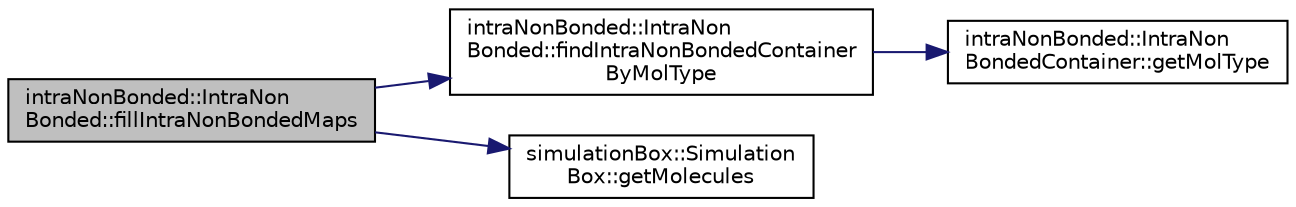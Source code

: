 digraph "intraNonBonded::IntraNonBonded::fillIntraNonBondedMaps"
{
 // LATEX_PDF_SIZE
  edge [fontname="Helvetica",fontsize="10",labelfontname="Helvetica",labelfontsize="10"];
  node [fontname="Helvetica",fontsize="10",shape=record];
  rankdir="LR";
  Node1 [label="intraNonBonded::IntraNon\lBonded::fillIntraNonBondedMaps",height=0.2,width=0.4,color="black", fillcolor="grey75", style="filled", fontcolor="black",tooltip="fill the _intraNonBondedMaps vector with IntraNonBondedMap objects"];
  Node1 -> Node2 [color="midnightblue",fontsize="10",style="solid",fontname="Helvetica"];
  Node2 [label="intraNonBonded::IntraNon\lBonded::findIntraNonBondedContainer\lByMolType",height=0.2,width=0.4,color="black", fillcolor="white", style="filled",URL="$classintraNonBonded_1_1IntraNonBonded.html#af9ebb548c36ffad01459bd3d15b79141",tooltip="find a intraNonBondedContainer by molType and return a pointer to it"];
  Node2 -> Node3 [color="midnightblue",fontsize="10",style="solid",fontname="Helvetica"];
  Node3 [label="intraNonBonded::IntraNon\lBondedContainer::getMolType",height=0.2,width=0.4,color="black", fillcolor="white", style="filled",URL="$classintraNonBonded_1_1IntraNonBondedContainer.html#ae4fa1f35717c909b5305b0b36a22a1fe",tooltip=" "];
  Node1 -> Node4 [color="midnightblue",fontsize="10",style="solid",fontname="Helvetica"];
  Node4 [label="simulationBox::Simulation\lBox::getMolecules",height=0.2,width=0.4,color="black", fillcolor="white", style="filled",URL="$classsimulationBox_1_1SimulationBox.html#a0b92c377f319701c1c1afa4408ac59c8",tooltip=" "];
}
